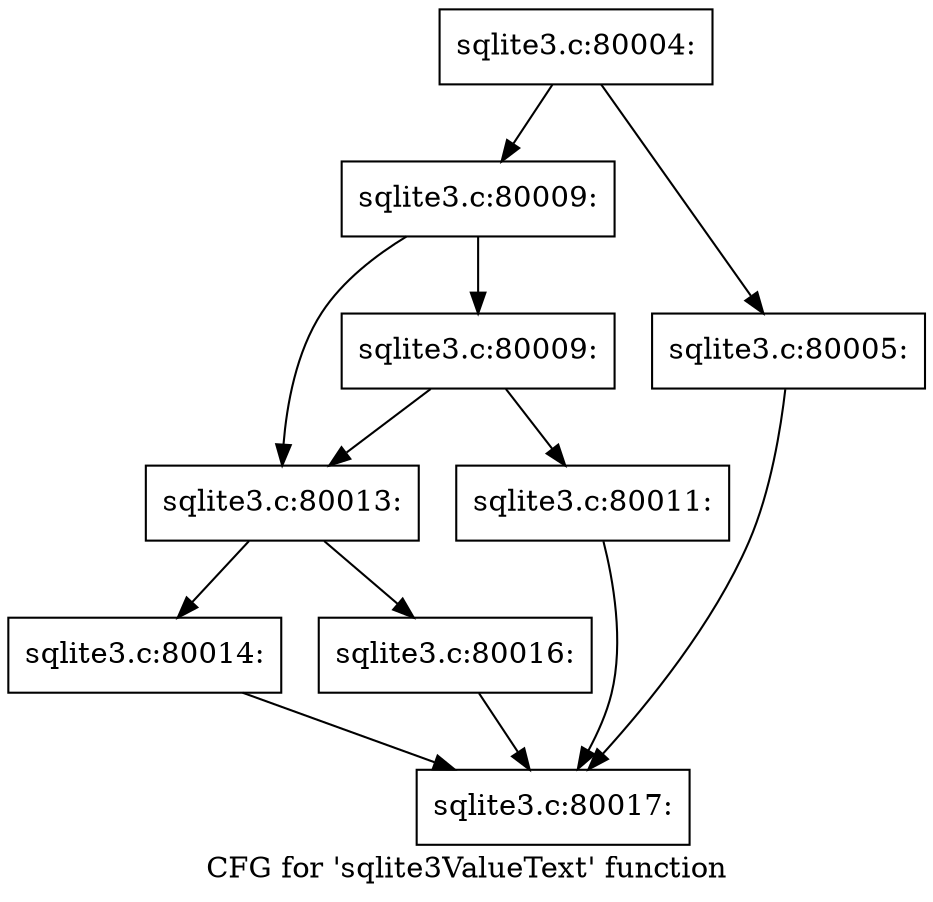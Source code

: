 digraph "CFG for 'sqlite3ValueText' function" {
	label="CFG for 'sqlite3ValueText' function";

	Node0x55c0f7b29b50 [shape=record,label="{sqlite3.c:80004:}"];
	Node0x55c0f7b29b50 -> Node0x55c0f7b2bbd0;
	Node0x55c0f7b29b50 -> Node0x55c0f7b2bb80;
	Node0x55c0f7b2bb80 [shape=record,label="{sqlite3.c:80005:}"];
	Node0x55c0f7b2bb80 -> Node0x55c0f7b2b6a0;
	Node0x55c0f7b2bbd0 [shape=record,label="{sqlite3.c:80009:}"];
	Node0x55c0f7b2bbd0 -> Node0x55c0f7b2f930;
	Node0x55c0f7b2bbd0 -> Node0x55c0f7b2f8e0;
	Node0x55c0f7b2f930 [shape=record,label="{sqlite3.c:80009:}"];
	Node0x55c0f7b2f930 -> Node0x55c0f7b2f890;
	Node0x55c0f7b2f930 -> Node0x55c0f7b2f8e0;
	Node0x55c0f7b2f890 [shape=record,label="{sqlite3.c:80011:}"];
	Node0x55c0f7b2f890 -> Node0x55c0f7b2b6a0;
	Node0x55c0f7b2f8e0 [shape=record,label="{sqlite3.c:80013:}"];
	Node0x55c0f7b2f8e0 -> Node0x55c0f7b30980;
	Node0x55c0f7b2f8e0 -> Node0x55c0f7b309d0;
	Node0x55c0f7b30980 [shape=record,label="{sqlite3.c:80014:}"];
	Node0x55c0f7b30980 -> Node0x55c0f7b2b6a0;
	Node0x55c0f7b309d0 [shape=record,label="{sqlite3.c:80016:}"];
	Node0x55c0f7b309d0 -> Node0x55c0f7b2b6a0;
	Node0x55c0f7b2b6a0 [shape=record,label="{sqlite3.c:80017:}"];
}
